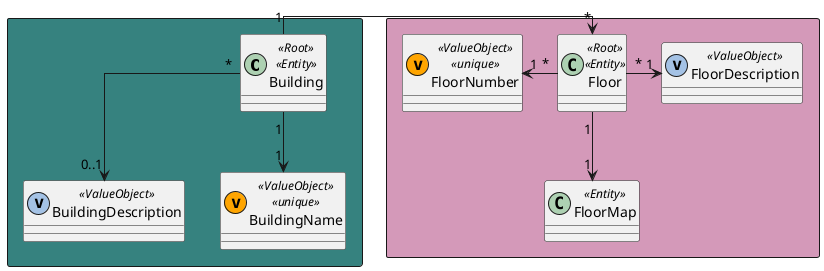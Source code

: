 @startuml

skinparam linetype ortho


rectangle #36827F{
class Building  << Root >> << Entity >>
class BuildingDescription  << (v,#A4C2E5) ValueObject >>
class BuildingName  << (v,orange) ValueObject >> << unique >>
}

rectangle #D499B9{
class Floor  << Root >> << Entity >>
class FloorNumber  << (v,orange) ValueObject >> << unique >>
class FloorDescription  << (v,#A4C2E5) ValueObject >>
class FloorMap  << Entity >>

}

Building "1"->"*" Floor
Building "*"-->"0..1" BuildingDescription
Building "1"-->"1" BuildingName



Floor "1"-d->"1" FloorMap
Floor "*"-u>"1" FloorNumber
Floor "*"->"1" FloorDescription


@enduml
